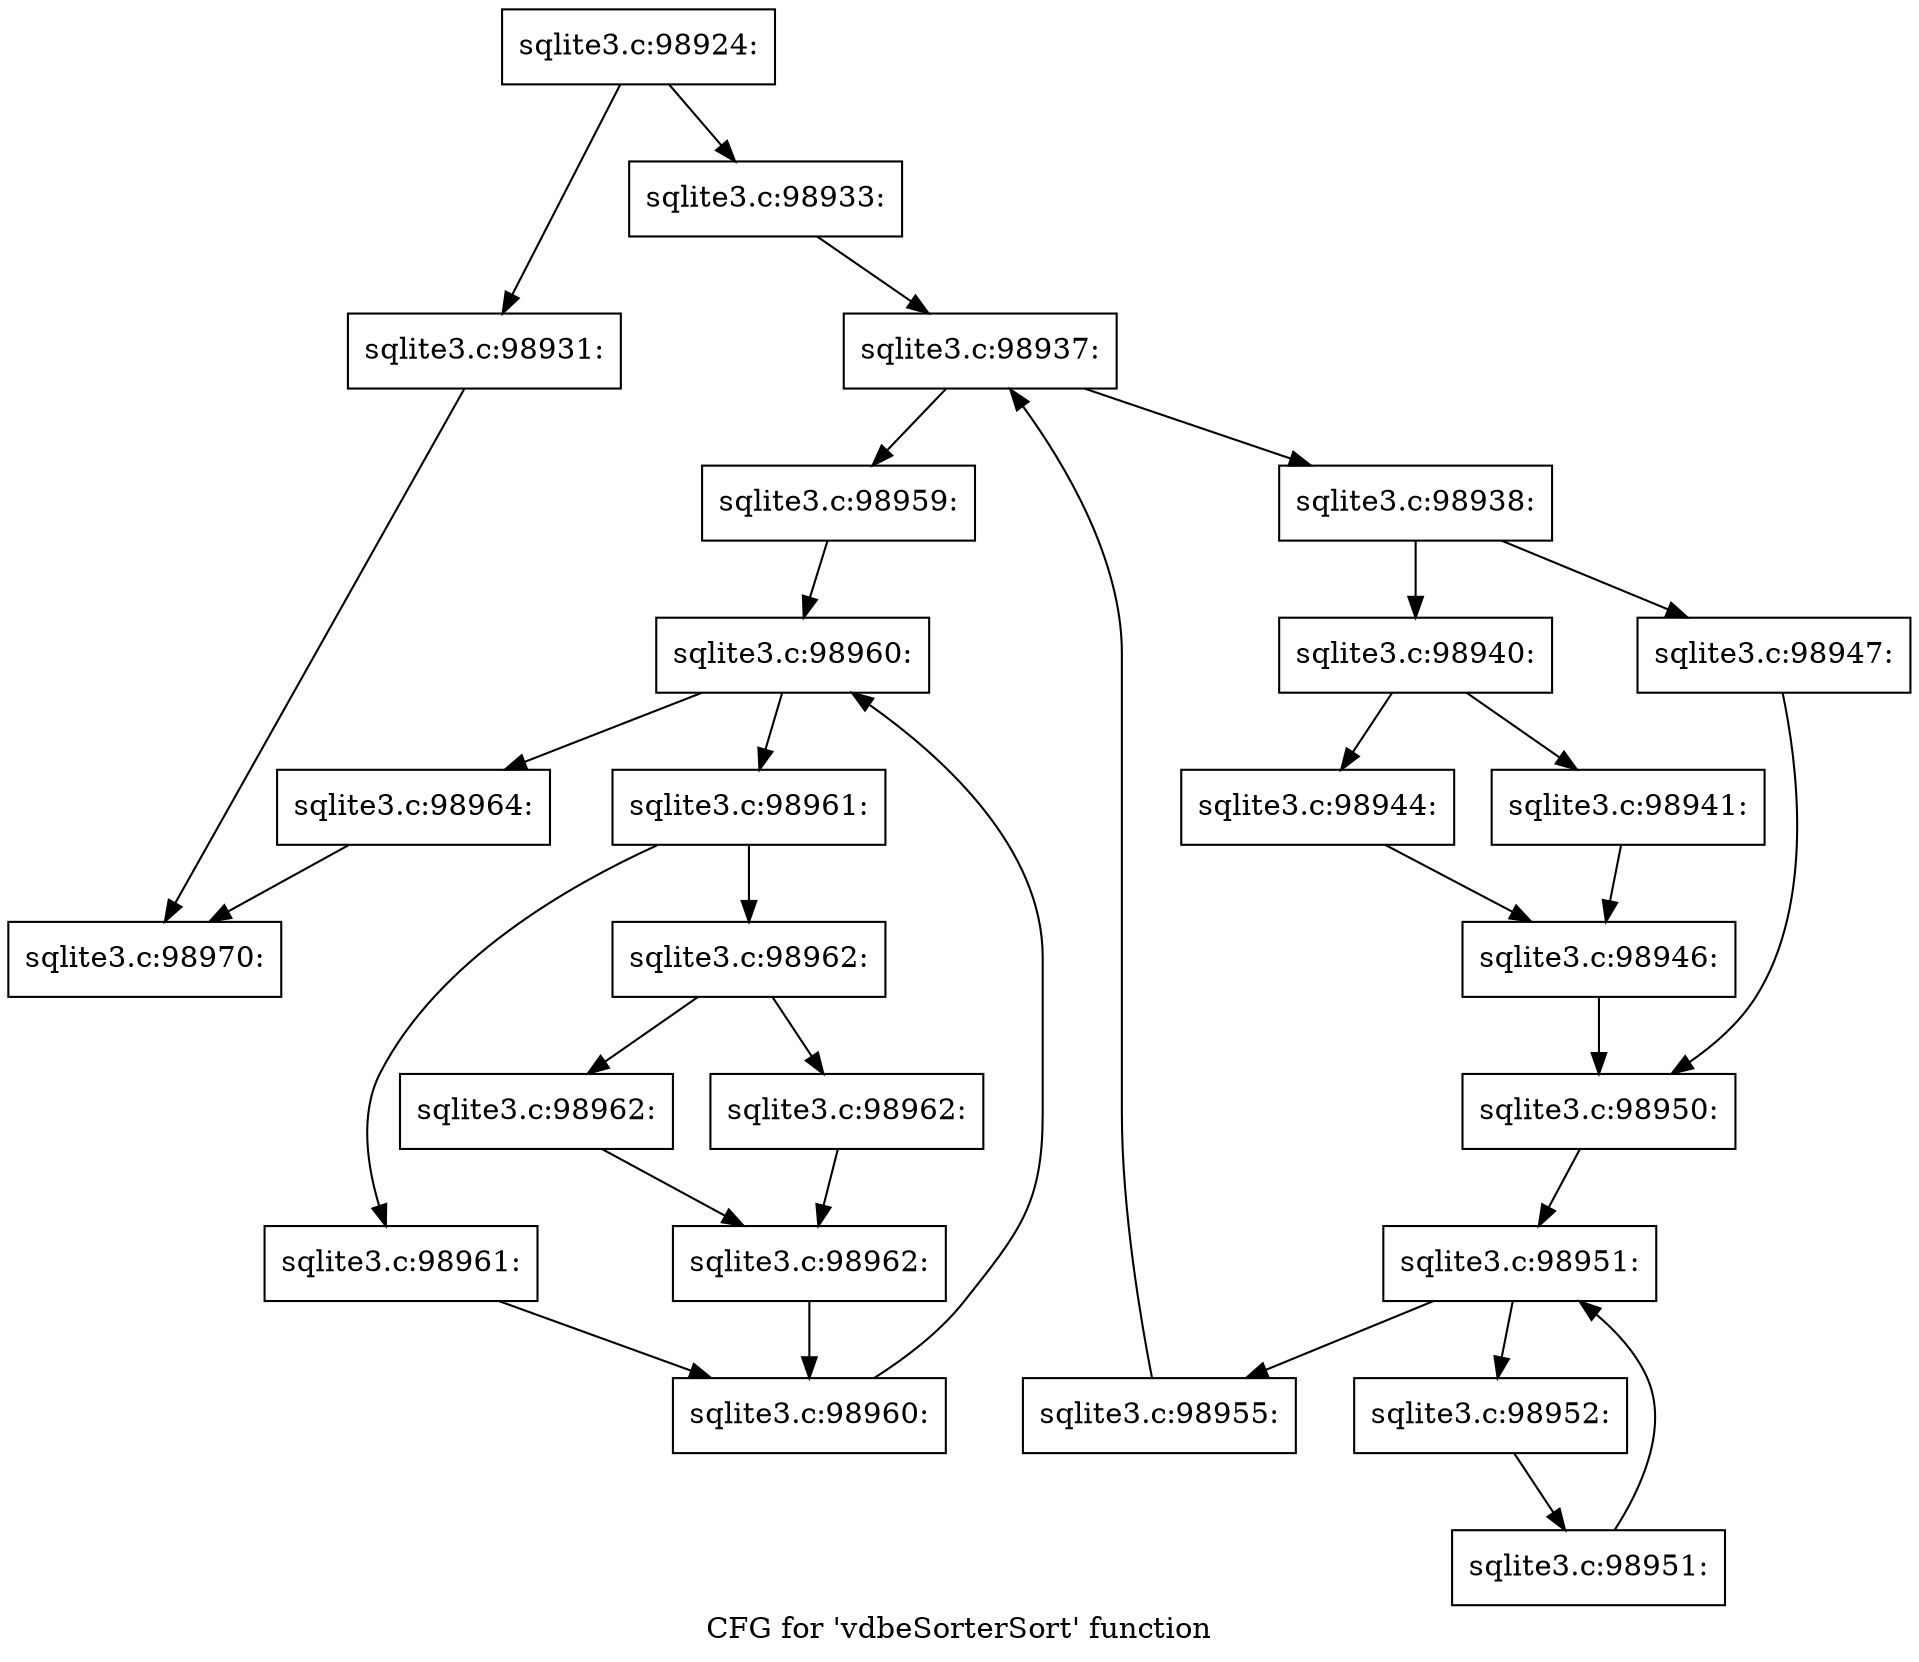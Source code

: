 digraph "CFG for 'vdbeSorterSort' function" {
	label="CFG for 'vdbeSorterSort' function";

	Node0x55c0f516cb50 [shape=record,label="{sqlite3.c:98924:}"];
	Node0x55c0f516cb50 -> Node0x55c0f516bfd0;
	Node0x55c0f516cb50 -> Node0x55c0f7776fb0;
	Node0x55c0f516bfd0 [shape=record,label="{sqlite3.c:98931:}"];
	Node0x55c0f516bfd0 -> Node0x55c0f82c1cc0;
	Node0x55c0f7776fb0 [shape=record,label="{sqlite3.c:98933:}"];
	Node0x55c0f7776fb0 -> Node0x55c0f516c070;
	Node0x55c0f516c070 [shape=record,label="{sqlite3.c:98937:}"];
	Node0x55c0f516c070 -> Node0x55c0f77782a0;
	Node0x55c0f516c070 -> Node0x55c0f7777b60;
	Node0x55c0f77782a0 [shape=record,label="{sqlite3.c:98938:}"];
	Node0x55c0f77782a0 -> Node0x55c0f77787b0;
	Node0x55c0f77782a0 -> Node0x55c0f7778850;
	Node0x55c0f77787b0 [shape=record,label="{sqlite3.c:98940:}"];
	Node0x55c0f77787b0 -> Node0x55c0f7778c10;
	Node0x55c0f77787b0 -> Node0x55c0f7778cb0;
	Node0x55c0f7778c10 [shape=record,label="{sqlite3.c:98941:}"];
	Node0x55c0f7778c10 -> Node0x55c0f7778c60;
	Node0x55c0f7778cb0 [shape=record,label="{sqlite3.c:98944:}"];
	Node0x55c0f7778cb0 -> Node0x55c0f7778c60;
	Node0x55c0f7778c60 [shape=record,label="{sqlite3.c:98946:}"];
	Node0x55c0f7778c60 -> Node0x55c0f7778800;
	Node0x55c0f7778850 [shape=record,label="{sqlite3.c:98947:}"];
	Node0x55c0f7778850 -> Node0x55c0f7778800;
	Node0x55c0f7778800 [shape=record,label="{sqlite3.c:98950:}"];
	Node0x55c0f7778800 -> Node0x55c0f777a6a0;
	Node0x55c0f777a6a0 [shape=record,label="{sqlite3.c:98951:}"];
	Node0x55c0f777a6a0 -> Node0x55c0f777a8c0;
	Node0x55c0f777a6a0 -> Node0x55c0f777a4f0;
	Node0x55c0f777a8c0 [shape=record,label="{sqlite3.c:98952:}"];
	Node0x55c0f777a8c0 -> Node0x55c0f777a830;
	Node0x55c0f777a830 [shape=record,label="{sqlite3.c:98951:}"];
	Node0x55c0f777a830 -> Node0x55c0f777a6a0;
	Node0x55c0f777a4f0 [shape=record,label="{sqlite3.c:98955:}"];
	Node0x55c0f777a4f0 -> Node0x55c0f516c070;
	Node0x55c0f7777b60 [shape=record,label="{sqlite3.c:98959:}"];
	Node0x55c0f7777b60 -> Node0x55c0f777c410;
	Node0x55c0f777c410 [shape=record,label="{sqlite3.c:98960:}"];
	Node0x55c0f777c410 -> Node0x55c0f777c5c0;
	Node0x55c0f777c410 -> Node0x55c0f516c020;
	Node0x55c0f777c5c0 [shape=record,label="{sqlite3.c:98961:}"];
	Node0x55c0f777c5c0 -> Node0x55c0f777c9d0;
	Node0x55c0f777c5c0 -> Node0x55c0f777ca20;
	Node0x55c0f777c9d0 [shape=record,label="{sqlite3.c:98961:}"];
	Node0x55c0f777c9d0 -> Node0x55c0f777c530;
	Node0x55c0f777ca20 [shape=record,label="{sqlite3.c:98962:}"];
	Node0x55c0f777ca20 -> Node0x55c0f777cf70;
	Node0x55c0f777ca20 -> Node0x55c0f777cfc0;
	Node0x55c0f777cf70 [shape=record,label="{sqlite3.c:98962:}"];
	Node0x55c0f777cf70 -> Node0x55c0f777d010;
	Node0x55c0f777cfc0 [shape=record,label="{sqlite3.c:98962:}"];
	Node0x55c0f777cfc0 -> Node0x55c0f777d010;
	Node0x55c0f777d010 [shape=record,label="{sqlite3.c:98962:}"];
	Node0x55c0f777d010 -> Node0x55c0f777c530;
	Node0x55c0f777c530 [shape=record,label="{sqlite3.c:98960:}"];
	Node0x55c0f777c530 -> Node0x55c0f777c410;
	Node0x55c0f516c020 [shape=record,label="{sqlite3.c:98964:}"];
	Node0x55c0f516c020 -> Node0x55c0f82c1cc0;
	Node0x55c0f82c1cc0 [shape=record,label="{sqlite3.c:98970:}"];
}
